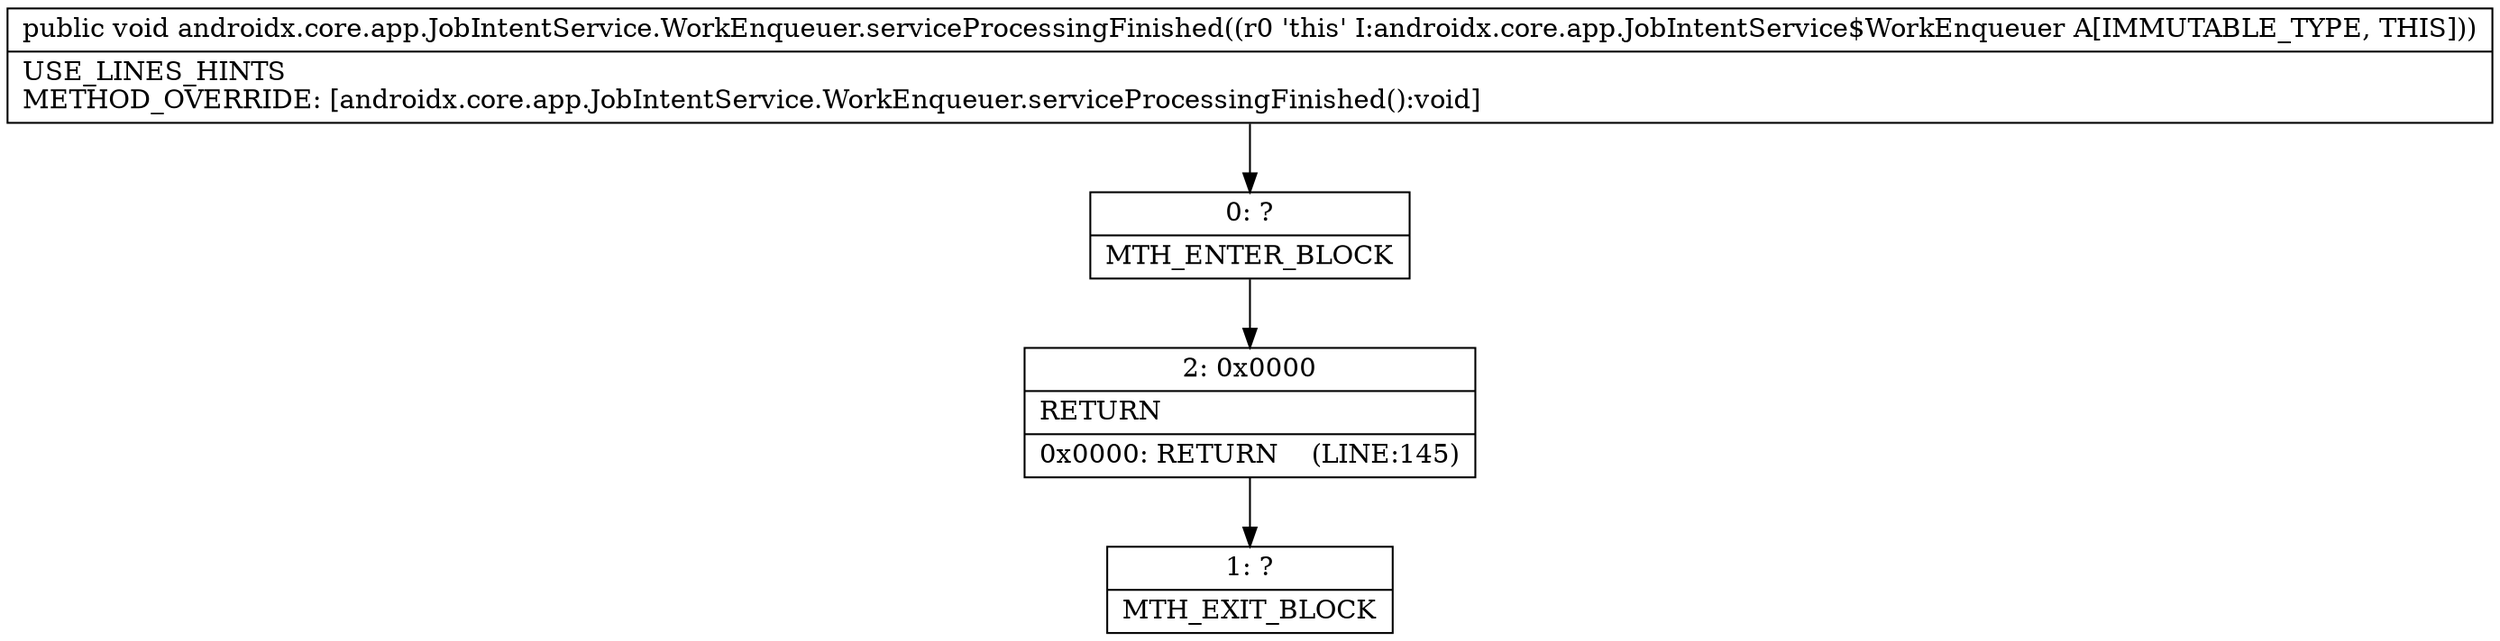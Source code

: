 digraph "CFG forandroidx.core.app.JobIntentService.WorkEnqueuer.serviceProcessingFinished()V" {
Node_0 [shape=record,label="{0\:\ ?|MTH_ENTER_BLOCK\l}"];
Node_2 [shape=record,label="{2\:\ 0x0000|RETURN\l|0x0000: RETURN    (LINE:145)\l}"];
Node_1 [shape=record,label="{1\:\ ?|MTH_EXIT_BLOCK\l}"];
MethodNode[shape=record,label="{public void androidx.core.app.JobIntentService.WorkEnqueuer.serviceProcessingFinished((r0 'this' I:androidx.core.app.JobIntentService$WorkEnqueuer A[IMMUTABLE_TYPE, THIS]))  | USE_LINES_HINTS\lMETHOD_OVERRIDE: [androidx.core.app.JobIntentService.WorkEnqueuer.serviceProcessingFinished():void]\l}"];
MethodNode -> Node_0;Node_0 -> Node_2;
Node_2 -> Node_1;
}

